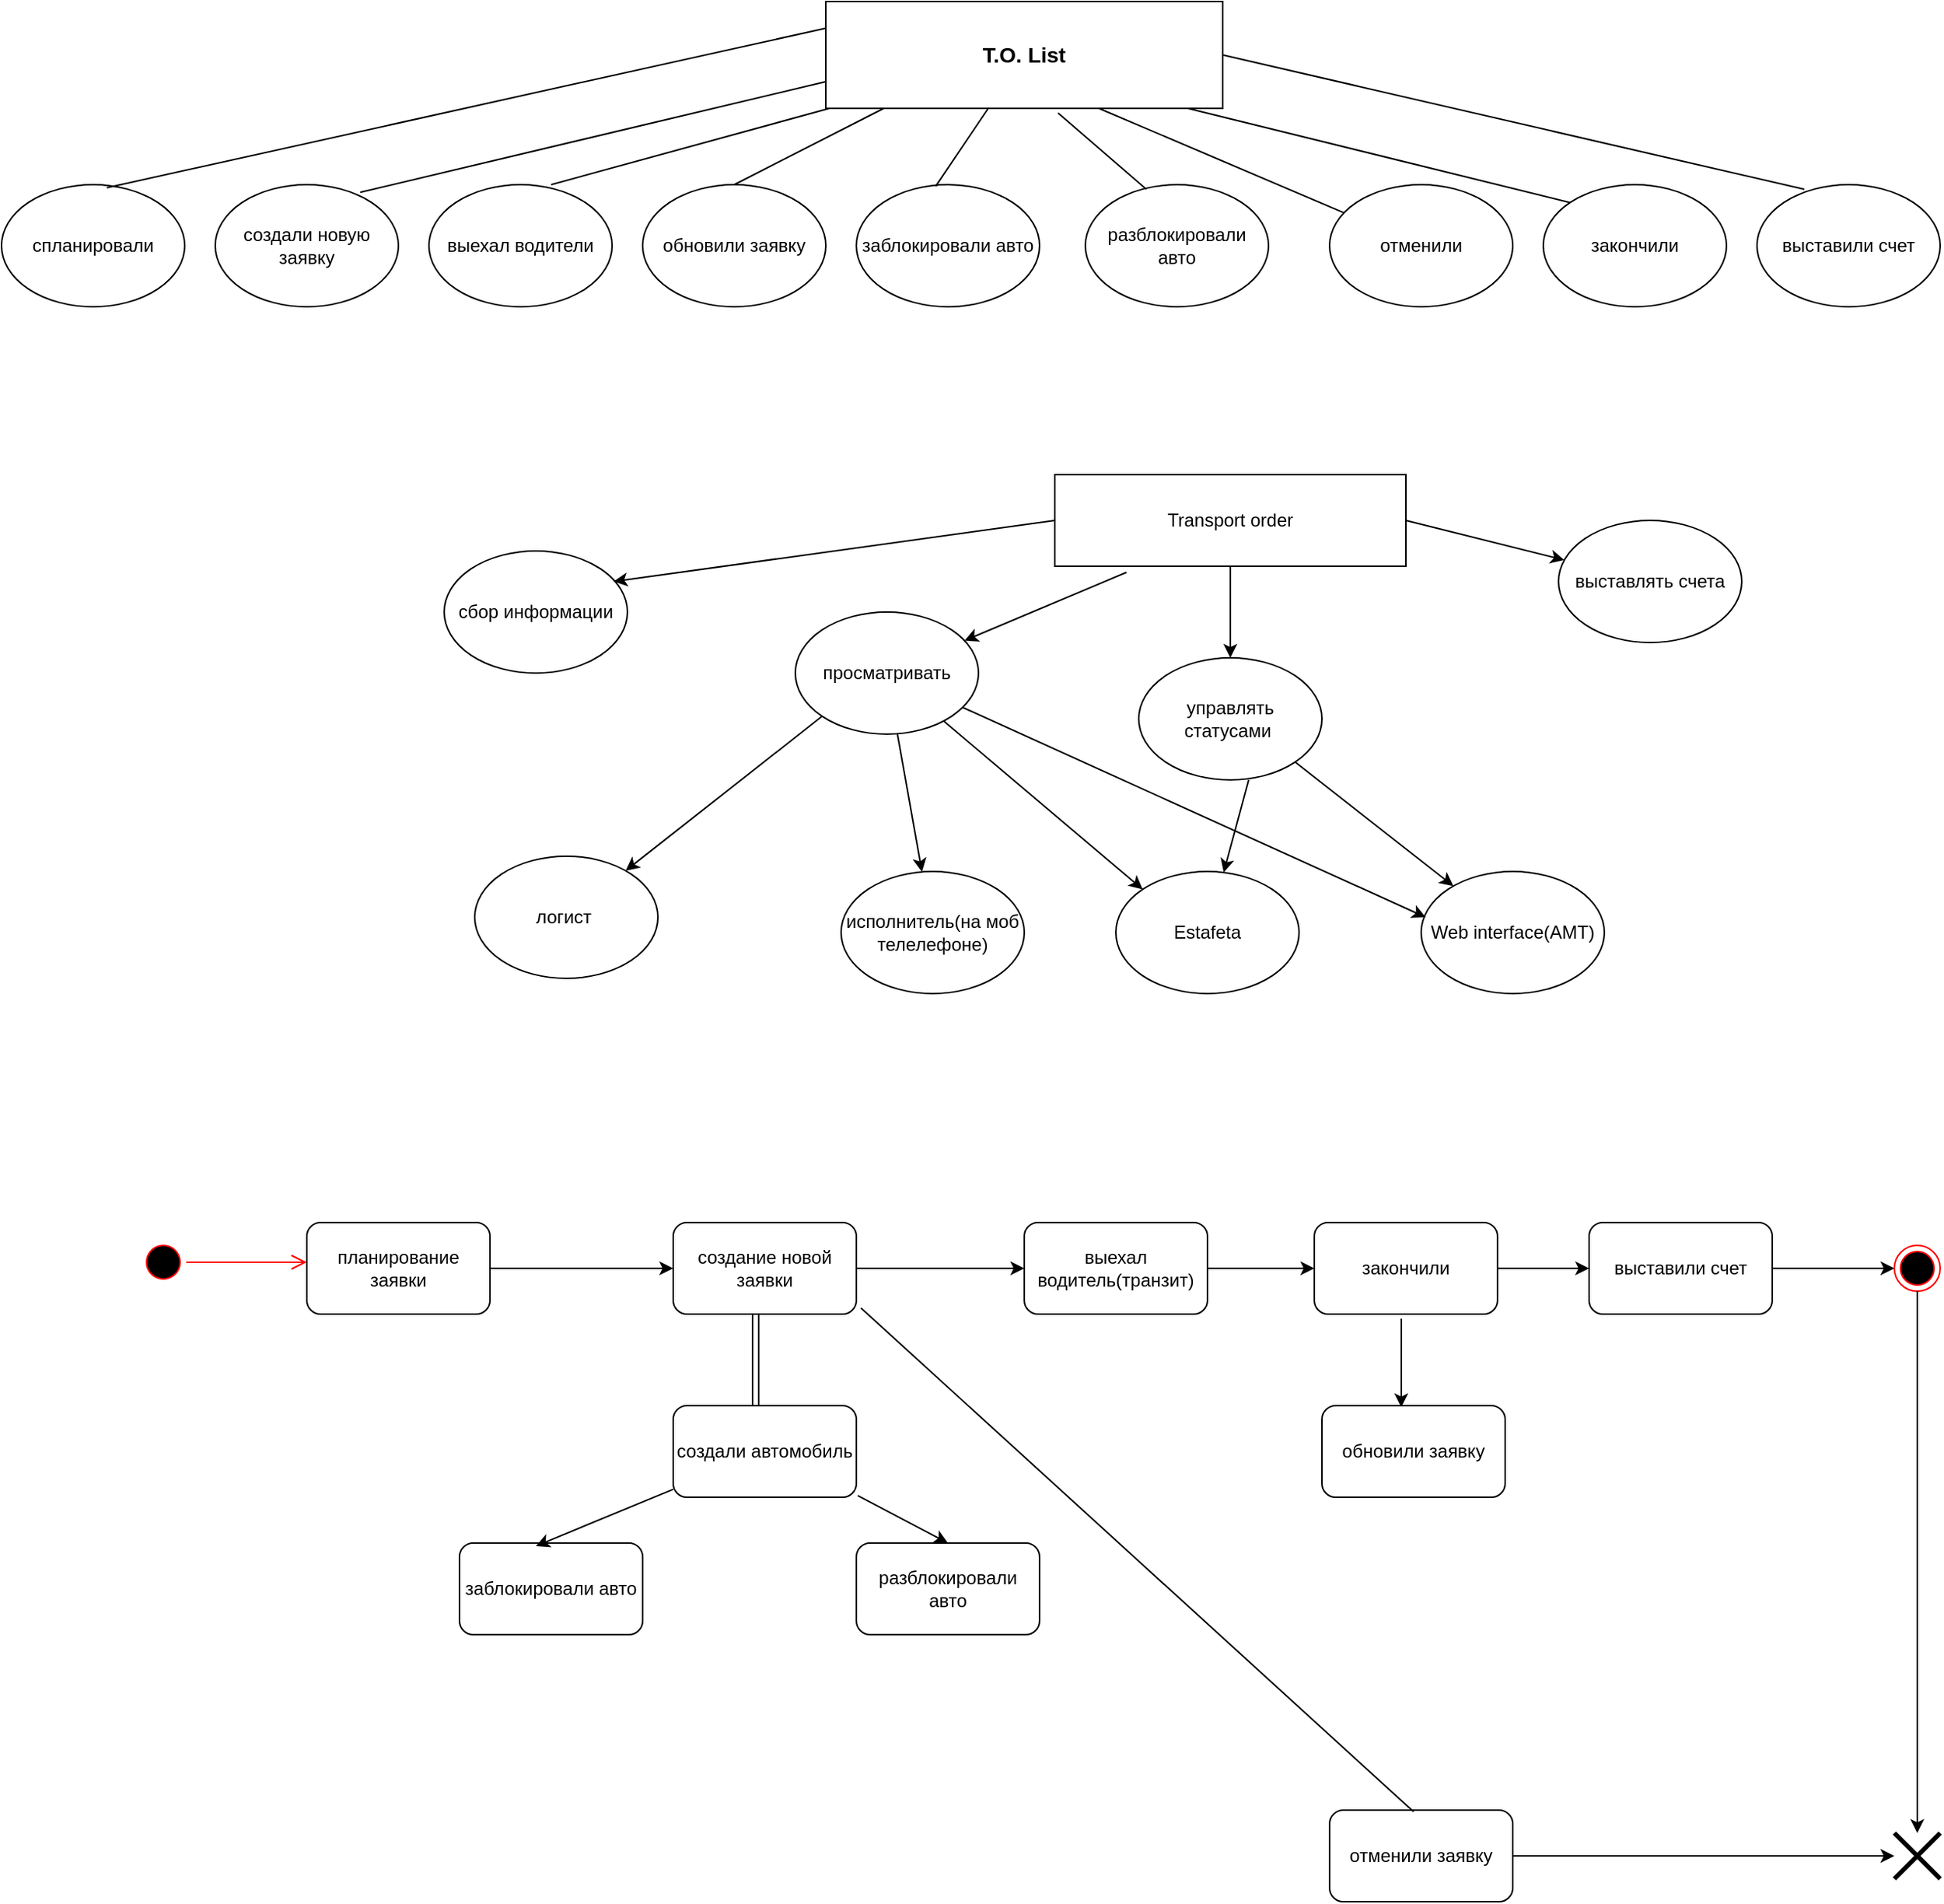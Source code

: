 <mxfile version="11.0.8" type="github"><diagram id="OhRh93cr8eDF-wg2yFGC" name="Page-1"><mxGraphModel dx="2249" dy="796" grid="1" gridSize="10" guides="1" tooltips="1" connect="1" arrows="1" fold="1" page="1" pageScale="1" pageWidth="827" pageHeight="1169" math="0" shadow="0"><root><mxCell id="0"/><mxCell id="1" parent="0"/><mxCell id="C0zgssmNeR9V9FFvhS61-1" value="&lt;b&gt;&lt;font style=&quot;font-size: 14px&quot;&gt;T.O. List&lt;/font&gt;&lt;/b&gt;" style="rounded=0;whiteSpace=wrap;html=1;" vertex="1" parent="1"><mxGeometry x="340" y="10" width="260" height="70" as="geometry"/></mxCell><mxCell id="C0zgssmNeR9V9FFvhS61-10" value="спланировали" style="ellipse;whiteSpace=wrap;html=1;" vertex="1" parent="1"><mxGeometry x="-200" y="130" width="120" height="80" as="geometry"/></mxCell><mxCell id="C0zgssmNeR9V9FFvhS61-11" value="выехал водители" style="ellipse;whiteSpace=wrap;html=1;" vertex="1" parent="1"><mxGeometry x="80" y="130" width="120" height="80" as="geometry"/></mxCell><mxCell id="C0zgssmNeR9V9FFvhS61-12" value="заблокировали авто" style="ellipse;whiteSpace=wrap;html=1;" vertex="1" parent="1"><mxGeometry x="360" y="130" width="120" height="80" as="geometry"/></mxCell><mxCell id="C0zgssmNeR9V9FFvhS61-13" value="закончили" style="ellipse;whiteSpace=wrap;html=1;" vertex="1" parent="1"><mxGeometry x="810" y="130" width="120" height="80" as="geometry"/></mxCell><mxCell id="C0zgssmNeR9V9FFvhS61-14" value="выставили счет" style="ellipse;whiteSpace=wrap;html=1;" vertex="1" parent="1"><mxGeometry x="950" y="130" width="120" height="80" as="geometry"/></mxCell><mxCell id="C0zgssmNeR9V9FFvhS61-15" value="отменили" style="ellipse;whiteSpace=wrap;html=1;" vertex="1" parent="1"><mxGeometry x="670" y="130" width="120" height="80" as="geometry"/></mxCell><mxCell id="C0zgssmNeR9V9FFvhS61-16" value="обновили заявку" style="ellipse;whiteSpace=wrap;html=1;" vertex="1" parent="1"><mxGeometry x="220" y="130" width="120" height="80" as="geometry"/></mxCell><mxCell id="C0zgssmNeR9V9FFvhS61-17" value="создали новую заявку" style="ellipse;whiteSpace=wrap;html=1;" vertex="1" parent="1"><mxGeometry x="-60" y="130" width="120" height="80" as="geometry"/></mxCell><mxCell id="C0zgssmNeR9V9FFvhS61-18" value="разблокировали авто" style="ellipse;whiteSpace=wrap;html=1;" vertex="1" parent="1"><mxGeometry x="510" y="130" width="120" height="80" as="geometry"/></mxCell><mxCell id="C0zgssmNeR9V9FFvhS61-19" value="" style="endArrow=none;html=1;entryX=0;entryY=0.25;entryDx=0;entryDy=0;exitX=0.575;exitY=0.025;exitDx=0;exitDy=0;exitPerimeter=0;" edge="1" parent="1" source="C0zgssmNeR9V9FFvhS61-10" target="C0zgssmNeR9V9FFvhS61-1"><mxGeometry width="50" height="50" relative="1" as="geometry"><mxPoint x="130" y="120" as="sourcePoint"/><mxPoint x="180" y="70" as="targetPoint"/></mxGeometry></mxCell><mxCell id="C0zgssmNeR9V9FFvhS61-20" value="" style="endArrow=none;html=1;entryX=0;entryY=0.75;entryDx=0;entryDy=0;exitX=0.792;exitY=0.063;exitDx=0;exitDy=0;exitPerimeter=0;" edge="1" parent="1" source="C0zgssmNeR9V9FFvhS61-17" target="C0zgssmNeR9V9FFvhS61-1"><mxGeometry width="50" height="50" relative="1" as="geometry"><mxPoint x="270" y="120" as="sourcePoint"/><mxPoint x="320" y="70" as="targetPoint"/></mxGeometry></mxCell><mxCell id="C0zgssmNeR9V9FFvhS61-21" value="" style="endArrow=none;html=1;exitX=0.667;exitY=0;exitDx=0;exitDy=0;exitPerimeter=0;" edge="1" parent="1" source="C0zgssmNeR9V9FFvhS61-11" target="C0zgssmNeR9V9FFvhS61-1"><mxGeometry width="50" height="50" relative="1" as="geometry"><mxPoint x="250" y="160" as="sourcePoint"/><mxPoint x="300" y="110" as="targetPoint"/></mxGeometry></mxCell><mxCell id="C0zgssmNeR9V9FFvhS61-22" value="" style="endArrow=none;html=1;entryX=0.146;entryY=1;entryDx=0;entryDy=0;entryPerimeter=0;exitX=0.5;exitY=0;exitDx=0;exitDy=0;" edge="1" parent="1" source="C0zgssmNeR9V9FFvhS61-16" target="C0zgssmNeR9V9FFvhS61-1"><mxGeometry width="50" height="50" relative="1" as="geometry"><mxPoint x="280" y="180" as="sourcePoint"/><mxPoint x="330" y="130" as="targetPoint"/></mxGeometry></mxCell><mxCell id="C0zgssmNeR9V9FFvhS61-23" value="" style="endArrow=none;html=1;exitX=0.433;exitY=0.013;exitDx=0;exitDy=0;exitPerimeter=0;" edge="1" parent="1" source="C0zgssmNeR9V9FFvhS61-12" target="C0zgssmNeR9V9FFvhS61-1"><mxGeometry width="50" height="50" relative="1" as="geometry"><mxPoint x="380" y="160" as="sourcePoint"/><mxPoint x="430" y="110" as="targetPoint"/></mxGeometry></mxCell><mxCell id="C0zgssmNeR9V9FFvhS61-24" value="" style="endArrow=none;html=1;entryX=0.585;entryY=1.043;entryDx=0;entryDy=0;entryPerimeter=0;exitX=0.333;exitY=0.038;exitDx=0;exitDy=0;exitPerimeter=0;" edge="1" parent="1" source="C0zgssmNeR9V9FFvhS61-18" target="C0zgssmNeR9V9FFvhS61-1"><mxGeometry width="50" height="50" relative="1" as="geometry"><mxPoint x="500" y="160" as="sourcePoint"/><mxPoint x="550" y="110" as="targetPoint"/></mxGeometry></mxCell><mxCell id="C0zgssmNeR9V9FFvhS61-25" value="" style="endArrow=none;html=1;exitX=0.688;exitY=1;exitDx=0;exitDy=0;exitPerimeter=0;" edge="1" parent="1" source="C0zgssmNeR9V9FFvhS61-1" target="C0zgssmNeR9V9FFvhS61-15"><mxGeometry width="50" height="50" relative="1" as="geometry"><mxPoint x="710" y="140" as="sourcePoint"/><mxPoint x="760" y="90" as="targetPoint"/></mxGeometry></mxCell><mxCell id="C0zgssmNeR9V9FFvhS61-26" value="" style="endArrow=none;html=1;exitX=0.912;exitY=1;exitDx=0;exitDy=0;exitPerimeter=0;entryX=0;entryY=0;entryDx=0;entryDy=0;" edge="1" parent="1" source="C0zgssmNeR9V9FFvhS61-1" target="C0zgssmNeR9V9FFvhS61-13"><mxGeometry width="50" height="50" relative="1" as="geometry"><mxPoint x="720" y="120" as="sourcePoint"/><mxPoint x="770" y="70" as="targetPoint"/></mxGeometry></mxCell><mxCell id="C0zgssmNeR9V9FFvhS61-27" value="" style="endArrow=none;html=1;exitX=1;exitY=0.5;exitDx=0;exitDy=0;entryX=0.258;entryY=0.038;entryDx=0;entryDy=0;entryPerimeter=0;" edge="1" parent="1" source="C0zgssmNeR9V9FFvhS61-1" target="C0zgssmNeR9V9FFvhS61-14"><mxGeometry width="50" height="50" relative="1" as="geometry"><mxPoint x="890" y="120" as="sourcePoint"/><mxPoint x="995" y="140" as="targetPoint"/></mxGeometry></mxCell><mxCell id="C0zgssmNeR9V9FFvhS61-29" value="управлять статусами&amp;nbsp;" style="ellipse;whiteSpace=wrap;html=1;" vertex="1" parent="1"><mxGeometry x="545" y="440" width="120" height="80" as="geometry"/></mxCell><mxCell id="C0zgssmNeR9V9FFvhS61-31" value="выставлять счета" style="ellipse;whiteSpace=wrap;html=1;" vertex="1" parent="1"><mxGeometry x="820" y="350" width="120" height="80" as="geometry"/></mxCell><mxCell id="C0zgssmNeR9V9FFvhS61-42" value="Transport order" style="rounded=0;whiteSpace=wrap;html=1;" vertex="1" parent="1"><mxGeometry x="490" y="320" width="230" height="60" as="geometry"/></mxCell><mxCell id="C0zgssmNeR9V9FFvhS61-43" value="сбор информации" style="ellipse;whiteSpace=wrap;html=1;" vertex="1" parent="1"><mxGeometry x="90" y="370" width="120" height="80" as="geometry"/></mxCell><mxCell id="C0zgssmNeR9V9FFvhS61-44" value="" style="endArrow=classic;html=1;exitX=0;exitY=0.5;exitDx=0;exitDy=0;entryX=0.925;entryY=0.25;entryDx=0;entryDy=0;entryPerimeter=0;" edge="1" parent="1" source="C0zgssmNeR9V9FFvhS61-42" target="C0zgssmNeR9V9FFvhS61-43"><mxGeometry width="50" height="50" relative="1" as="geometry"><mxPoint x="330" y="420" as="sourcePoint"/><mxPoint x="380" y="370" as="targetPoint"/></mxGeometry></mxCell><mxCell id="C0zgssmNeR9V9FFvhS61-45" value="просматривать" style="ellipse;whiteSpace=wrap;html=1;" vertex="1" parent="1"><mxGeometry x="320" y="410" width="120" height="80" as="geometry"/></mxCell><mxCell id="C0zgssmNeR9V9FFvhS61-46" value="" style="endArrow=classic;html=1;exitX=0.204;exitY=1.067;exitDx=0;exitDy=0;exitPerimeter=0;" edge="1" parent="1" source="C0zgssmNeR9V9FFvhS61-42" target="C0zgssmNeR9V9FFvhS61-45"><mxGeometry width="50" height="50" relative="1" as="geometry"><mxPoint x="500" y="480" as="sourcePoint"/><mxPoint x="550" y="430" as="targetPoint"/></mxGeometry></mxCell><mxCell id="C0zgssmNeR9V9FFvhS61-47" value="" style="endArrow=classic;html=1;exitX=0.5;exitY=1;exitDx=0;exitDy=0;" edge="1" parent="1" source="C0zgssmNeR9V9FFvhS61-42" target="C0zgssmNeR9V9FFvhS61-29"><mxGeometry width="50" height="50" relative="1" as="geometry"><mxPoint x="740" y="500" as="sourcePoint"/><mxPoint x="790" y="450" as="targetPoint"/></mxGeometry></mxCell><mxCell id="C0zgssmNeR9V9FFvhS61-48" value="" style="endArrow=classic;html=1;exitX=1;exitY=0.5;exitDx=0;exitDy=0;" edge="1" parent="1" source="C0zgssmNeR9V9FFvhS61-42" target="C0zgssmNeR9V9FFvhS61-31"><mxGeometry width="50" height="50" relative="1" as="geometry"><mxPoint x="820" y="400" as="sourcePoint"/><mxPoint x="870" y="350" as="targetPoint"/></mxGeometry></mxCell><mxCell id="C0zgssmNeR9V9FFvhS61-49" value="логист&amp;nbsp;" style="ellipse;whiteSpace=wrap;html=1;" vertex="1" parent="1"><mxGeometry x="110" y="570" width="120" height="80" as="geometry"/></mxCell><mxCell id="C0zgssmNeR9V9FFvhS61-50" value="исполнитель(на моб телелефоне)" style="ellipse;whiteSpace=wrap;html=1;" vertex="1" parent="1"><mxGeometry x="350" y="580" width="120" height="80" as="geometry"/></mxCell><mxCell id="C0zgssmNeR9V9FFvhS61-51" value="" style="endArrow=classic;html=1;exitX=0;exitY=1;exitDx=0;exitDy=0;" edge="1" parent="1" source="C0zgssmNeR9V9FFvhS61-45" target="C0zgssmNeR9V9FFvhS61-49"><mxGeometry width="50" height="50" relative="1" as="geometry"><mxPoint x="260" y="550" as="sourcePoint"/><mxPoint x="310" y="500" as="targetPoint"/></mxGeometry></mxCell><mxCell id="C0zgssmNeR9V9FFvhS61-52" value="" style="endArrow=classic;html=1;" edge="1" parent="1" source="C0zgssmNeR9V9FFvhS61-45" target="C0zgssmNeR9V9FFvhS61-50"><mxGeometry width="50" height="50" relative="1" as="geometry"><mxPoint x="430" y="590" as="sourcePoint"/><mxPoint x="480" y="540" as="targetPoint"/></mxGeometry></mxCell><mxCell id="C0zgssmNeR9V9FFvhS61-53" value="Web interface(AMT)" style="ellipse;whiteSpace=wrap;html=1;" vertex="1" parent="1"><mxGeometry x="730" y="580" width="120" height="80" as="geometry"/></mxCell><mxCell id="C0zgssmNeR9V9FFvhS61-54" value="Estafeta" style="ellipse;whiteSpace=wrap;html=1;" vertex="1" parent="1"><mxGeometry x="530" y="580" width="120" height="80" as="geometry"/></mxCell><mxCell id="C0zgssmNeR9V9FFvhS61-55" value="" style="endArrow=classic;html=1;" edge="1" parent="1" target="C0zgssmNeR9V9FFvhS61-54"><mxGeometry width="50" height="50" relative="1" as="geometry"><mxPoint x="617" y="520" as="sourcePoint"/><mxPoint x="560" y="550" as="targetPoint"/></mxGeometry></mxCell><mxCell id="C0zgssmNeR9V9FFvhS61-56" value="" style="endArrow=classic;html=1;exitX=1;exitY=1;exitDx=0;exitDy=0;" edge="1" parent="1" source="C0zgssmNeR9V9FFvhS61-29" target="C0zgssmNeR9V9FFvhS61-53"><mxGeometry width="50" height="50" relative="1" as="geometry"><mxPoint x="630" y="520" as="sourcePoint"/><mxPoint x="750" y="540" as="targetPoint"/></mxGeometry></mxCell><mxCell id="C0zgssmNeR9V9FFvhS61-57" value="" style="endArrow=classic;html=1;entryX=0;entryY=0;entryDx=0;entryDy=0;" edge="1" parent="1" source="C0zgssmNeR9V9FFvhS61-45" target="C0zgssmNeR9V9FFvhS61-54"><mxGeometry width="50" height="50" relative="1" as="geometry"><mxPoint x="440" y="560" as="sourcePoint"/><mxPoint x="490" y="510" as="targetPoint"/></mxGeometry></mxCell><mxCell id="C0zgssmNeR9V9FFvhS61-58" value="" style="endArrow=classic;html=1;entryX=0.025;entryY=0.375;entryDx=0;entryDy=0;entryPerimeter=0;" edge="1" parent="1" source="C0zgssmNeR9V9FFvhS61-45" target="C0zgssmNeR9V9FFvhS61-53"><mxGeometry width="50" height="50" relative="1" as="geometry"><mxPoint x="460" y="530" as="sourcePoint"/><mxPoint x="510" y="480" as="targetPoint"/></mxGeometry></mxCell><mxCell id="C0zgssmNeR9V9FFvhS61-59" value="" style="ellipse;html=1;shape=startState;fillColor=#000000;strokeColor=#ff0000;" vertex="1" parent="1"><mxGeometry x="-109" y="821" width="30" height="30" as="geometry"/></mxCell><mxCell id="C0zgssmNeR9V9FFvhS61-60" value="" style="edgeStyle=orthogonalEdgeStyle;html=1;verticalAlign=bottom;endArrow=open;endSize=8;strokeColor=#ff0000;exitX=1;exitY=0.5;exitDx=0;exitDy=0;" edge="1" source="C0zgssmNeR9V9FFvhS61-59" parent="1"><mxGeometry relative="1" as="geometry"><mxPoint y="836" as="targetPoint"/></mxGeometry></mxCell><mxCell id="C0zgssmNeR9V9FFvhS61-61" value="планирование заявки" style="rounded=1;whiteSpace=wrap;html=1;" vertex="1" parent="1"><mxGeometry y="810" width="120" height="60" as="geometry"/></mxCell><mxCell id="C0zgssmNeR9V9FFvhS61-62" value="" style="endArrow=classic;html=1;exitX=1;exitY=0.5;exitDx=0;exitDy=0;" edge="1" parent="1" source="C0zgssmNeR9V9FFvhS61-61"><mxGeometry width="50" height="50" relative="1" as="geometry"><mxPoint x="300" y="900" as="sourcePoint"/><mxPoint x="240" y="840" as="targetPoint"/></mxGeometry></mxCell><mxCell id="C0zgssmNeR9V9FFvhS61-63" value="создание новой заявки" style="rounded=1;whiteSpace=wrap;html=1;" vertex="1" parent="1"><mxGeometry x="240" y="810" width="120" height="60" as="geometry"/></mxCell><mxCell id="C0zgssmNeR9V9FFvhS61-64" value="" style="endArrow=classic;html=1;exitX=1;exitY=0.5;exitDx=0;exitDy=0;" edge="1" parent="1" source="C0zgssmNeR9V9FFvhS61-63"><mxGeometry width="50" height="50" relative="1" as="geometry"><mxPoint x="530" y="910" as="sourcePoint"/><mxPoint x="470" y="840" as="targetPoint"/></mxGeometry></mxCell><mxCell id="C0zgssmNeR9V9FFvhS61-65" value="выехал водитель(транзит)" style="rounded=1;whiteSpace=wrap;html=1;" vertex="1" parent="1"><mxGeometry x="470" y="810" width="120" height="60" as="geometry"/></mxCell><mxCell id="C0zgssmNeR9V9FFvhS61-66" value="" style="endArrow=classic;html=1;entryX=0.433;entryY=0.017;entryDx=0;entryDy=0;entryPerimeter=0;" edge="1" parent="1" target="C0zgssmNeR9V9FFvhS61-67"><mxGeometry width="50" height="50" relative="1" as="geometry"><mxPoint x="717" y="873" as="sourcePoint"/><mxPoint x="520" y="940" as="targetPoint"/></mxGeometry></mxCell><mxCell id="C0zgssmNeR9V9FFvhS61-67" value="обновили заявку" style="rounded=1;whiteSpace=wrap;html=1;" vertex="1" parent="1"><mxGeometry x="665" y="930" width="120" height="60" as="geometry"/></mxCell><mxCell id="C0zgssmNeR9V9FFvhS61-69" value="создали автомобиль" style="rounded=1;whiteSpace=wrap;html=1;" vertex="1" parent="1"><mxGeometry x="240" y="930" width="120" height="60" as="geometry"/></mxCell><mxCell id="C0zgssmNeR9V9FFvhS61-70" value="" style="shape=link;html=1;entryX=0.45;entryY=1;entryDx=0;entryDy=0;entryPerimeter=0;exitX=0.45;exitY=0;exitDx=0;exitDy=0;exitPerimeter=0;" edge="1" parent="1" source="C0zgssmNeR9V9FFvhS61-69" target="C0zgssmNeR9V9FFvhS61-63"><mxGeometry width="50" height="50" relative="1" as="geometry"><mxPoint x="280" y="920" as="sourcePoint"/><mxPoint x="330" y="870" as="targetPoint"/></mxGeometry></mxCell><mxCell id="C0zgssmNeR9V9FFvhS61-72" value="заблокировали авто" style="rounded=1;whiteSpace=wrap;html=1;" vertex="1" parent="1"><mxGeometry x="100" y="1020" width="120" height="60" as="geometry"/></mxCell><mxCell id="C0zgssmNeR9V9FFvhS61-73" value="разблокировали авто" style="rounded=1;whiteSpace=wrap;html=1;" vertex="1" parent="1"><mxGeometry x="360" y="1020" width="120" height="60" as="geometry"/></mxCell><mxCell id="C0zgssmNeR9V9FFvhS61-74" value="закончили" style="rounded=1;whiteSpace=wrap;html=1;" vertex="1" parent="1"><mxGeometry x="660" y="810" width="120" height="60" as="geometry"/></mxCell><mxCell id="C0zgssmNeR9V9FFvhS61-75" value="выставили счет" style="rounded=1;whiteSpace=wrap;html=1;" vertex="1" parent="1"><mxGeometry x="840" y="810" width="120" height="60" as="geometry"/></mxCell><mxCell id="C0zgssmNeR9V9FFvhS61-76" value="" style="endArrow=classic;html=1;exitX=1;exitY=0.5;exitDx=0;exitDy=0;entryX=0;entryY=0.5;entryDx=0;entryDy=0;" edge="1" parent="1" source="C0zgssmNeR9V9FFvhS61-65" target="C0zgssmNeR9V9FFvhS61-74"><mxGeometry width="50" height="50" relative="1" as="geometry"><mxPoint x="720" y="990" as="sourcePoint"/><mxPoint x="770" y="940" as="targetPoint"/></mxGeometry></mxCell><mxCell id="C0zgssmNeR9V9FFvhS61-77" value="" style="endArrow=classic;html=1;exitX=1;exitY=0.5;exitDx=0;exitDy=0;entryX=0;entryY=0.5;entryDx=0;entryDy=0;" edge="1" parent="1" source="C0zgssmNeR9V9FFvhS61-74" target="C0zgssmNeR9V9FFvhS61-75"><mxGeometry width="50" height="50" relative="1" as="geometry"><mxPoint x="770" y="1000" as="sourcePoint"/><mxPoint x="820" y="950" as="targetPoint"/></mxGeometry></mxCell><mxCell id="C0zgssmNeR9V9FFvhS61-78" value="отменили заявку" style="rounded=1;whiteSpace=wrap;html=1;" vertex="1" parent="1"><mxGeometry x="670" y="1195" width="120" height="60" as="geometry"/></mxCell><mxCell id="C0zgssmNeR9V9FFvhS61-79" value="" style="endArrow=classic;html=1;exitX=1;exitY=0.5;exitDx=0;exitDy=0;" edge="1" parent="1" source="C0zgssmNeR9V9FFvhS61-75"><mxGeometry width="50" height="50" relative="1" as="geometry"><mxPoint x="1010" y="870" as="sourcePoint"/><mxPoint x="1040" y="840" as="targetPoint"/></mxGeometry></mxCell><mxCell id="C0zgssmNeR9V9FFvhS61-80" value="" style="ellipse;html=1;shape=endState;fillColor=#000000;strokeColor=#ff0000;" vertex="1" parent="1"><mxGeometry x="1040" y="825" width="30" height="30" as="geometry"/></mxCell><mxCell id="C0zgssmNeR9V9FFvhS61-81" value="" style="shape=umlDestroy;whiteSpace=wrap;html=1;strokeWidth=3;" vertex="1" parent="1"><mxGeometry x="1040" y="1210" width="30" height="30" as="geometry"/></mxCell><mxCell id="C0zgssmNeR9V9FFvhS61-82" value="" style="endArrow=classic;html=1;exitX=1;exitY=0.5;exitDx=0;exitDy=0;" edge="1" parent="1" source="C0zgssmNeR9V9FFvhS61-78" target="C0zgssmNeR9V9FFvhS61-81"><mxGeometry width="50" height="50" relative="1" as="geometry"><mxPoint x="390" y="1245" as="sourcePoint"/><mxPoint x="870" y="1250" as="targetPoint"/></mxGeometry></mxCell><mxCell id="C0zgssmNeR9V9FFvhS61-83" value="" style="endArrow=classic;html=1;entryX=0.417;entryY=0.033;entryDx=0;entryDy=0;entryPerimeter=0;" edge="1" parent="1" source="C0zgssmNeR9V9FFvhS61-69" target="C0zgssmNeR9V9FFvhS61-72"><mxGeometry width="50" height="50" relative="1" as="geometry"><mxPoint x="100" y="990" as="sourcePoint"/><mxPoint x="150" y="940" as="targetPoint"/></mxGeometry></mxCell><mxCell id="C0zgssmNeR9V9FFvhS61-84" value="" style="endArrow=classic;html=1;exitX=1.008;exitY=0.983;exitDx=0;exitDy=0;exitPerimeter=0;entryX=0.5;entryY=0;entryDx=0;entryDy=0;" edge="1" parent="1" source="C0zgssmNeR9V9FFvhS61-69" target="C0zgssmNeR9V9FFvhS61-73"><mxGeometry width="50" height="50" relative="1" as="geometry"><mxPoint x="380" y="1030" as="sourcePoint"/><mxPoint x="430" y="980" as="targetPoint"/></mxGeometry></mxCell><mxCell id="C0zgssmNeR9V9FFvhS61-85" value="" style="endArrow=classic;html=1;exitX=0.5;exitY=1;exitDx=0;exitDy=0;" edge="1" parent="1" source="C0zgssmNeR9V9FFvhS61-80"><mxGeometry width="50" height="50" relative="1" as="geometry"><mxPoint x="1040" y="1040" as="sourcePoint"/><mxPoint x="1055" y="1210" as="targetPoint"/></mxGeometry></mxCell><mxCell id="C0zgssmNeR9V9FFvhS61-86" value="" style="endArrow=none;html=1;entryX=1.025;entryY=0.933;entryDx=0;entryDy=0;entryPerimeter=0;" edge="1" parent="1" target="C0zgssmNeR9V9FFvhS61-63"><mxGeometry width="50" height="50" relative="1" as="geometry"><mxPoint x="725" y="1196" as="sourcePoint"/><mxPoint x="320" y="1070" as="targetPoint"/></mxGeometry></mxCell></root></mxGraphModel></diagram></mxfile>